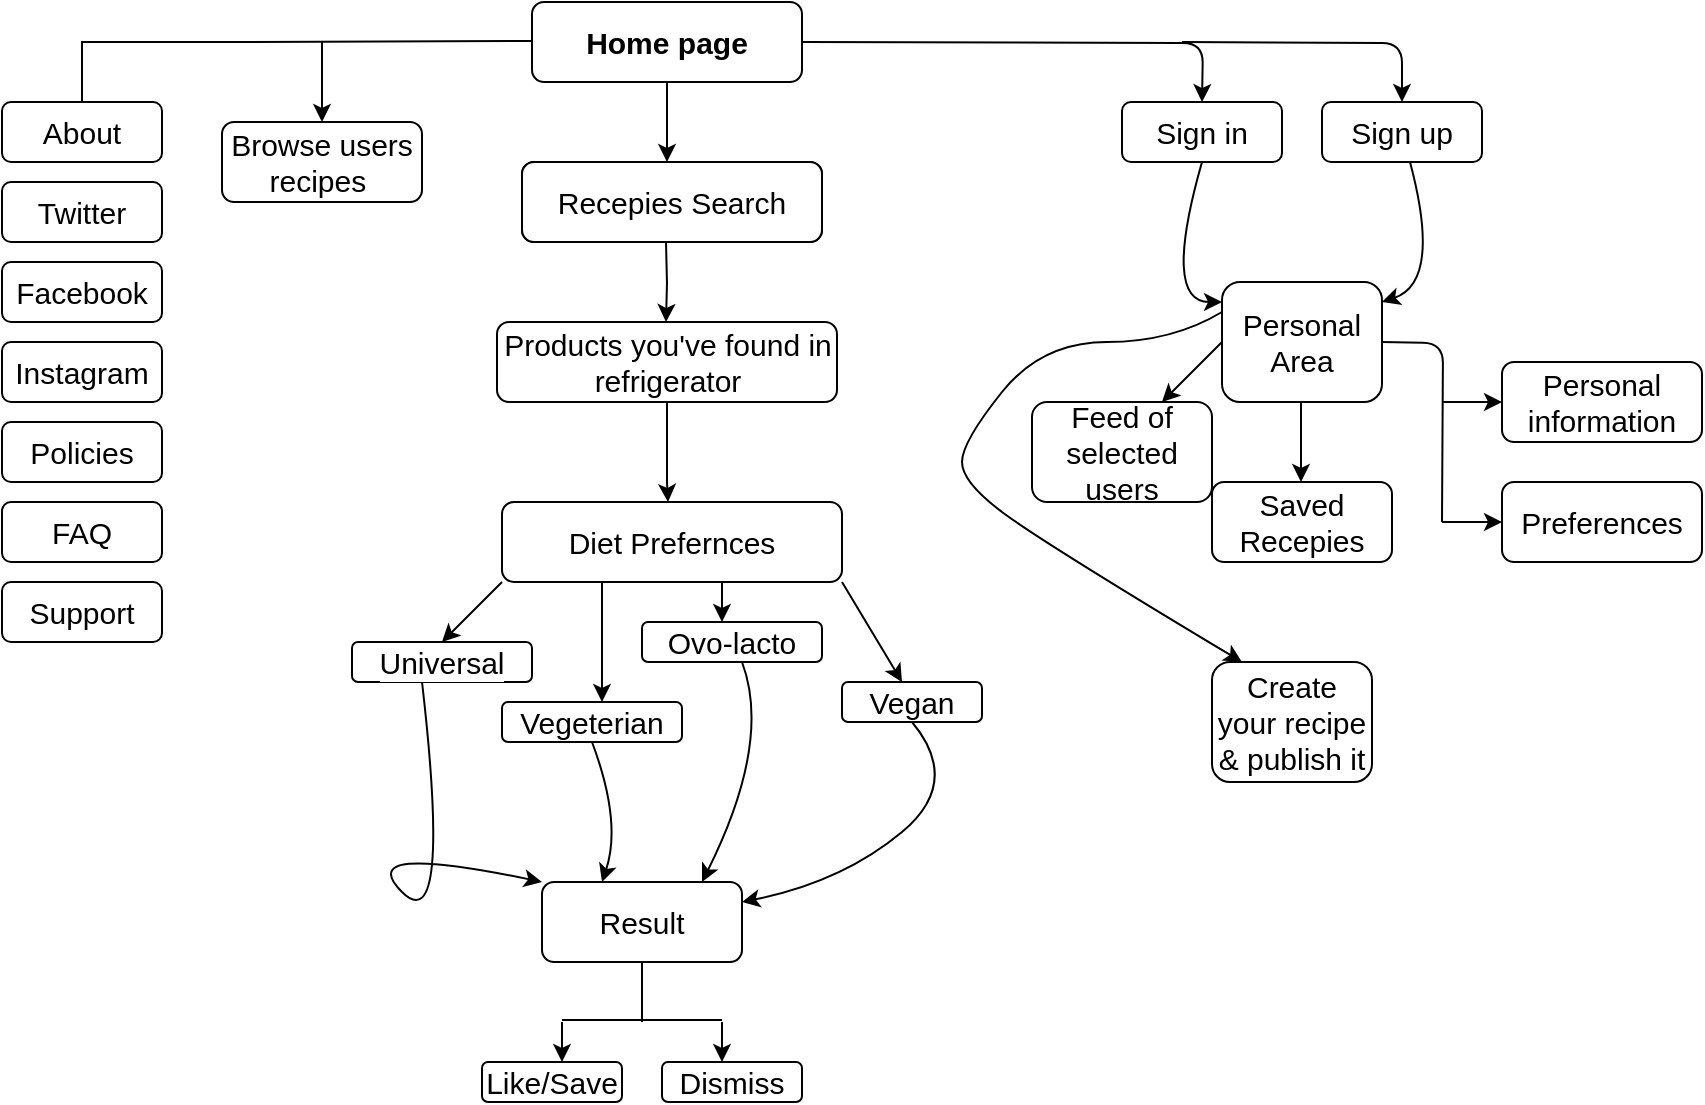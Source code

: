 <mxfile version="14.6.6" type="device"><diagram id="FvEPCoEnAdaSUszZ2npg" name="Page-1"><mxGraphModel dx="868" dy="460" grid="1" gridSize="10" guides="1" tooltips="1" connect="1" arrows="1" fold="1" page="1" pageScale="1" pageWidth="850" pageHeight="1100" math="0" shadow="0"><root><mxCell id="0"/><mxCell id="1" parent="0"/><mxCell id="4L67GhdB2T_NEzemqZNb-42" style="edgeStyle=orthogonalEdgeStyle;rounded=0;orthogonalLoop=1;jettySize=auto;html=1;fontSize=15;" edge="1" parent="1" source="4L67GhdB2T_NEzemqZNb-1"><mxGeometry relative="1" as="geometry"><mxPoint x="372.5" y="120" as="targetPoint"/></mxGeometry></mxCell><mxCell id="4L67GhdB2T_NEzemqZNb-1" value="Home page" style="rounded=1;whiteSpace=wrap;html=1;fontSize=15;fontStyle=1" vertex="1" parent="1"><mxGeometry x="305" y="40" width="135" height="40" as="geometry"/></mxCell><mxCell id="4L67GhdB2T_NEzemqZNb-4" value="" style="endArrow=classic;html=1;fontSize=15;edgeStyle=orthogonalEdgeStyle;" edge="1" parent="1"><mxGeometry width="50" height="50" relative="1" as="geometry"><mxPoint x="440" y="60" as="sourcePoint"/><mxPoint x="640" y="90" as="targetPoint"/></mxGeometry></mxCell><mxCell id="4L67GhdB2T_NEzemqZNb-6" value="Sign in" style="rounded=1;whiteSpace=wrap;html=1;fontSize=15;" vertex="1" parent="1"><mxGeometry x="600" y="90" width="80" height="30" as="geometry"/></mxCell><mxCell id="4L67GhdB2T_NEzemqZNb-9" value="Sign up" style="rounded=1;whiteSpace=wrap;html=1;fontSize=15;" vertex="1" parent="1"><mxGeometry x="700" y="90" width="80" height="30" as="geometry"/></mxCell><mxCell id="4L67GhdB2T_NEzemqZNb-11" value="" style="curved=1;endArrow=classic;html=1;fontSize=15;exitX=0.5;exitY=1;exitDx=0;exitDy=0;" edge="1" parent="1" source="4L67GhdB2T_NEzemqZNb-6"><mxGeometry width="50" height="50" relative="1" as="geometry"><mxPoint x="690" y="180" as="sourcePoint"/><mxPoint x="650" y="190" as="targetPoint"/><Array as="points"><mxPoint x="620" y="190"/></Array></mxGeometry></mxCell><mxCell id="4L67GhdB2T_NEzemqZNb-12" value="" style="curved=1;endArrow=classic;html=1;fontSize=15;" edge="1" parent="1" source="4L67GhdB2T_NEzemqZNb-9"><mxGeometry width="50" height="50" relative="1" as="geometry"><mxPoint x="750" y="130" as="sourcePoint"/><mxPoint x="730" y="190" as="targetPoint"/><Array as="points"><mxPoint x="760" y="180"/></Array></mxGeometry></mxCell><mxCell id="4L67GhdB2T_NEzemqZNb-14" value="Personal&lt;br&gt;Area" style="rounded=1;whiteSpace=wrap;html=1;fontSize=15;" vertex="1" parent="1"><mxGeometry x="650" y="180" width="80" height="60" as="geometry"/></mxCell><mxCell id="4L67GhdB2T_NEzemqZNb-15" value="" style="endArrow=none;html=1;fontSize=15;edgeStyle=orthogonalEdgeStyle;" edge="1" parent="1"><mxGeometry width="50" height="50" relative="1" as="geometry"><mxPoint x="730" y="210" as="sourcePoint"/><mxPoint x="760" y="300" as="targetPoint"/></mxGeometry></mxCell><mxCell id="4L67GhdB2T_NEzemqZNb-16" value="" style="endArrow=classic;html=1;fontSize=15;" edge="1" parent="1"><mxGeometry width="50" height="50" relative="1" as="geometry"><mxPoint x="760" y="240" as="sourcePoint"/><mxPoint x="790" y="240" as="targetPoint"/><Array as="points"><mxPoint x="760" y="240"/></Array></mxGeometry></mxCell><mxCell id="4L67GhdB2T_NEzemqZNb-17" value="Personal&lt;br&gt;information" style="rounded=1;whiteSpace=wrap;html=1;fontSize=15;" vertex="1" parent="1"><mxGeometry x="790" y="220" width="100" height="40" as="geometry"/></mxCell><mxCell id="4L67GhdB2T_NEzemqZNb-18" value="" style="endArrow=classic;html=1;fontSize=15;" edge="1" parent="1"><mxGeometry width="50" height="50" relative="1" as="geometry"><mxPoint x="760" y="300" as="sourcePoint"/><mxPoint x="790" y="300" as="targetPoint"/><Array as="points"><mxPoint x="760" y="300"/></Array></mxGeometry></mxCell><mxCell id="4L67GhdB2T_NEzemqZNb-19" value="" style="endArrow=classic;html=1;fontSize=15;edgeStyle=orthogonalEdgeStyle;entryX=0.5;entryY=0;entryDx=0;entryDy=0;" edge="1" parent="1" target="4L67GhdB2T_NEzemqZNb-9"><mxGeometry width="50" height="50" relative="1" as="geometry"><mxPoint x="630" y="60" as="sourcePoint"/><mxPoint x="740" y="60" as="targetPoint"/></mxGeometry></mxCell><mxCell id="4L67GhdB2T_NEzemqZNb-20" value="Preferences" style="rounded=1;whiteSpace=wrap;html=1;fontSize=15;" vertex="1" parent="1"><mxGeometry x="790" y="280" width="100" height="40" as="geometry"/></mxCell><mxCell id="4L67GhdB2T_NEzemqZNb-29" value="" style="endArrow=classic;html=1;fontSize=15;" edge="1" parent="1"><mxGeometry width="50" height="50" relative="1" as="geometry"><mxPoint x="689.5" y="240" as="sourcePoint"/><mxPoint x="689.5" y="280" as="targetPoint"/></mxGeometry></mxCell><mxCell id="4L67GhdB2T_NEzemqZNb-30" value="Saved&lt;br&gt;Recepies" style="rounded=1;whiteSpace=wrap;html=1;fontSize=15;" vertex="1" parent="1"><mxGeometry x="645" y="280" width="90" height="40" as="geometry"/></mxCell><mxCell id="4L67GhdB2T_NEzemqZNb-31" value="" style="endArrow=classic;html=1;fontSize=15;" edge="1" parent="1"><mxGeometry width="50" height="50" relative="1" as="geometry"><mxPoint x="650" y="210" as="sourcePoint"/><mxPoint x="620" y="240" as="targetPoint"/></mxGeometry></mxCell><mxCell id="4L67GhdB2T_NEzemqZNb-32" value="Feed of selected users" style="rounded=1;whiteSpace=wrap;html=1;fontSize=15;" vertex="1" parent="1"><mxGeometry x="555" y="240" width="90" height="50" as="geometry"/></mxCell><mxCell id="4L67GhdB2T_NEzemqZNb-35" value="" style="shape=partialRectangle;whiteSpace=wrap;html=1;bottom=0;right=0;fillColor=none;fontSize=15;" vertex="1" parent="1"><mxGeometry x="80" y="60" width="80" height="30" as="geometry"/></mxCell><mxCell id="4L67GhdB2T_NEzemqZNb-36" value="" style="endArrow=none;html=1;fontSize=15;entryX=1;entryY=0;entryDx=0;entryDy=0;" edge="1" parent="1" target="4L67GhdB2T_NEzemqZNb-35"><mxGeometry width="50" height="50" relative="1" as="geometry"><mxPoint x="305" y="59.5" as="sourcePoint"/><mxPoint x="40" y="60" as="targetPoint"/></mxGeometry></mxCell><mxCell id="4L67GhdB2T_NEzemqZNb-38" value="About" style="rounded=1;whiteSpace=wrap;html=1;fontSize=15;" vertex="1" parent="1"><mxGeometry x="40" y="90" width="80" height="30" as="geometry"/></mxCell><mxCell id="4L67GhdB2T_NEzemqZNb-39" value="Twitter" style="rounded=1;whiteSpace=wrap;html=1;fontSize=15;" vertex="1" parent="1"><mxGeometry x="40" y="130" width="80" height="30" as="geometry"/></mxCell><mxCell id="4L67GhdB2T_NEzemqZNb-40" value="Facebook" style="rounded=1;whiteSpace=wrap;html=1;fontSize=15;" vertex="1" parent="1"><mxGeometry x="40" y="170" width="80" height="30" as="geometry"/></mxCell><mxCell id="4L67GhdB2T_NEzemqZNb-41" value="Instagram" style="rounded=1;whiteSpace=wrap;html=1;fontSize=15;" vertex="1" parent="1"><mxGeometry x="40" y="210" width="80" height="30" as="geometry"/></mxCell><mxCell id="4L67GhdB2T_NEzemqZNb-43" value="Recepies Search" style="rounded=1;whiteSpace=wrap;html=1;fontSize=15;" vertex="1" parent="1"><mxGeometry x="300" y="120" width="150" height="40" as="geometry"/></mxCell><mxCell id="4L67GhdB2T_NEzemqZNb-44" value="Policies" style="rounded=1;whiteSpace=wrap;html=1;fontSize=15;" vertex="1" parent="1"><mxGeometry x="40" y="250" width="80" height="30" as="geometry"/></mxCell><mxCell id="4L67GhdB2T_NEzemqZNb-45" value="FAQ" style="rounded=1;whiteSpace=wrap;html=1;fontSize=15;" vertex="1" parent="1"><mxGeometry x="40" y="290" width="80" height="30" as="geometry"/></mxCell><mxCell id="4L67GhdB2T_NEzemqZNb-46" value="Support" style="rounded=1;whiteSpace=wrap;html=1;fontSize=15;" vertex="1" parent="1"><mxGeometry x="40" y="330" width="80" height="30" as="geometry"/></mxCell><mxCell id="4L67GhdB2T_NEzemqZNb-50" value="Diet Prefernces" style="rounded=1;whiteSpace=wrap;html=1;fontSize=15;" vertex="1" parent="1"><mxGeometry x="290" y="290" width="170" height="40" as="geometry"/></mxCell><mxCell id="4L67GhdB2T_NEzemqZNb-51" value="" style="endArrow=classic;html=1;fontSize=15;" edge="1" parent="1"><mxGeometry width="50" height="50" relative="1" as="geometry"><mxPoint x="290" y="330" as="sourcePoint"/><mxPoint x="260" y="360" as="targetPoint"/></mxGeometry></mxCell><mxCell id="4L67GhdB2T_NEzemqZNb-52" value="Universal" style="rounded=1;whiteSpace=wrap;html=1;fontSize=15;labelBackgroundColor=#ffffff;" vertex="1" parent="1"><mxGeometry x="215" y="360" width="90" height="20" as="geometry"/></mxCell><mxCell id="4L67GhdB2T_NEzemqZNb-53" value="" style="endArrow=classic;html=1;fontSize=15;" edge="1" parent="1"><mxGeometry width="50" height="50" relative="1" as="geometry"><mxPoint x="340" y="330" as="sourcePoint"/><mxPoint x="340" y="390" as="targetPoint"/></mxGeometry></mxCell><mxCell id="4L67GhdB2T_NEzemqZNb-54" value="Vegeterian" style="rounded=1;whiteSpace=wrap;html=1;fontSize=15;" vertex="1" parent="1"><mxGeometry x="290" y="390" width="90" height="20" as="geometry"/></mxCell><mxCell id="4L67GhdB2T_NEzemqZNb-55" value="" style="endArrow=classic;html=1;fontSize=15;" edge="1" parent="1"><mxGeometry width="50" height="50" relative="1" as="geometry"><mxPoint x="400" y="330" as="sourcePoint"/><mxPoint x="400" y="350" as="targetPoint"/></mxGeometry></mxCell><mxCell id="4L67GhdB2T_NEzemqZNb-56" value="Ovo-lacto" style="rounded=1;whiteSpace=wrap;html=1;fontSize=15;" vertex="1" parent="1"><mxGeometry x="360" y="350" width="90" height="20" as="geometry"/></mxCell><mxCell id="4L67GhdB2T_NEzemqZNb-58" value="" style="endArrow=classic;html=1;fontSize=15;" edge="1" parent="1"><mxGeometry width="50" height="50" relative="1" as="geometry"><mxPoint x="460" y="330" as="sourcePoint"/><mxPoint x="490" y="380" as="targetPoint"/></mxGeometry></mxCell><mxCell id="4L67GhdB2T_NEzemqZNb-59" value="Vegan" style="rounded=1;whiteSpace=wrap;html=1;fontSize=15;" vertex="1" parent="1"><mxGeometry x="460" y="380" width="70" height="20" as="geometry"/></mxCell><mxCell id="4L67GhdB2T_NEzemqZNb-62" value="" style="edgeStyle=orthogonalEdgeStyle;rounded=0;orthogonalLoop=1;jettySize=auto;html=1;fontSize=15;" edge="1" parent="1" source="4L67GhdB2T_NEzemqZNb-60"><mxGeometry relative="1" as="geometry"><mxPoint x="373" y="290" as="targetPoint"/><Array as="points"><mxPoint x="373" y="280"/><mxPoint x="373" y="280"/></Array></mxGeometry></mxCell><mxCell id="4L67GhdB2T_NEzemqZNb-60" value="Products you've found in refrigerator" style="rounded=1;whiteSpace=wrap;html=1;fontSize=15;" vertex="1" parent="1"><mxGeometry x="287.5" y="200" width="170" height="40" as="geometry"/></mxCell><mxCell id="4L67GhdB2T_NEzemqZNb-63" value="" style="curved=1;endArrow=classic;html=1;fontSize=15;exitX=0.389;exitY=1;exitDx=0;exitDy=0;exitPerimeter=0;" edge="1" parent="1" source="4L67GhdB2T_NEzemqZNb-52"><mxGeometry width="50" height="50" relative="1" as="geometry"><mxPoint x="215" y="510" as="sourcePoint"/><mxPoint x="310" y="480" as="targetPoint"/><Array as="points"><mxPoint x="265" y="510"/><mxPoint x="215" y="460"/></Array></mxGeometry></mxCell><mxCell id="4L67GhdB2T_NEzemqZNb-64" value="" style="curved=1;endArrow=classic;html=1;fontSize=15;exitX=0.5;exitY=1;exitDx=0;exitDy=0;" edge="1" parent="1" source="4L67GhdB2T_NEzemqZNb-54"><mxGeometry width="50" height="50" relative="1" as="geometry"><mxPoint x="427.5" y="520" as="sourcePoint"/><mxPoint x="340" y="480" as="targetPoint"/><Array as="points"><mxPoint x="350" y="450"/></Array></mxGeometry></mxCell><mxCell id="4L67GhdB2T_NEzemqZNb-65" value="" style="curved=1;endArrow=classic;html=1;fontSize=15;exitX=0.5;exitY=1;exitDx=0;exitDy=0;" edge="1" parent="1"><mxGeometry width="50" height="50" relative="1" as="geometry"><mxPoint x="410" y="370" as="sourcePoint"/><mxPoint x="390" y="480" as="targetPoint"/><Array as="points"><mxPoint x="425" y="410"/></Array></mxGeometry></mxCell><mxCell id="4L67GhdB2T_NEzemqZNb-66" value="" style="curved=1;endArrow=classic;html=1;fontSize=15;exitX=0.389;exitY=1;exitDx=0;exitDy=0;exitPerimeter=0;entryX=1;entryY=0.25;entryDx=0;entryDy=0;" edge="1" parent="1" target="4L67GhdB2T_NEzemqZNb-67"><mxGeometry width="50" height="50" relative="1" as="geometry"><mxPoint x="495.01" y="400" as="sourcePoint"/><mxPoint x="420" y="490" as="targetPoint"/><Array as="points"><mxPoint x="520" y="430"/><mxPoint x="460" y="480"/></Array></mxGeometry></mxCell><mxCell id="4L67GhdB2T_NEzemqZNb-67" value="Result" style="rounded=1;whiteSpace=wrap;html=1;fontSize=15;" vertex="1" parent="1"><mxGeometry x="310" y="480" width="100" height="40" as="geometry"/></mxCell><mxCell id="4L67GhdB2T_NEzemqZNb-70" value="" style="endArrow=none;html=1;fontSize=15;entryX=0.5;entryY=1;entryDx=0;entryDy=0;" edge="1" parent="1" target="4L67GhdB2T_NEzemqZNb-67"><mxGeometry width="50" height="50" relative="1" as="geometry"><mxPoint x="360" y="550" as="sourcePoint"/><mxPoint x="385" y="520" as="targetPoint"/></mxGeometry></mxCell><mxCell id="4L67GhdB2T_NEzemqZNb-71" value="" style="endArrow=none;html=1;fontSize=15;" edge="1" parent="1"><mxGeometry width="50" height="50" relative="1" as="geometry"><mxPoint x="320" y="549" as="sourcePoint"/><mxPoint x="400" y="549" as="targetPoint"/><Array as="points"><mxPoint x="380" y="549"/></Array></mxGeometry></mxCell><mxCell id="4L67GhdB2T_NEzemqZNb-72" value="" style="endArrow=classic;html=1;fontSize=15;" edge="1" parent="1"><mxGeometry width="50" height="50" relative="1" as="geometry"><mxPoint x="400" y="550" as="sourcePoint"/><mxPoint x="400" y="570" as="targetPoint"/></mxGeometry></mxCell><mxCell id="4L67GhdB2T_NEzemqZNb-73" value="" style="endArrow=classic;html=1;fontSize=15;" edge="1" parent="1"><mxGeometry width="50" height="50" relative="1" as="geometry"><mxPoint x="320" y="550" as="sourcePoint"/><mxPoint x="320" y="570" as="targetPoint"/></mxGeometry></mxCell><mxCell id="4L67GhdB2T_NEzemqZNb-74" value="Dismiss" style="rounded=1;whiteSpace=wrap;html=1;fontSize=15;" vertex="1" parent="1"><mxGeometry x="370" y="570" width="70" height="20" as="geometry"/></mxCell><mxCell id="4L67GhdB2T_NEzemqZNb-75" value="Like/Save" style="rounded=1;whiteSpace=wrap;html=1;fontSize=15;" vertex="1" parent="1"><mxGeometry x="280" y="570" width="70" height="20" as="geometry"/></mxCell><mxCell id="4L67GhdB2T_NEzemqZNb-76" value="" style="curved=1;endArrow=classic;html=1;fontSize=15;exitX=0;exitY=0.25;exitDx=0;exitDy=0;" edge="1" parent="1" source="4L67GhdB2T_NEzemqZNb-14"><mxGeometry width="50" height="50" relative="1" as="geometry"><mxPoint x="575" y="210" as="sourcePoint"/><mxPoint x="660" y="370" as="targetPoint"/><Array as="points"><mxPoint x="625" y="210"/><mxPoint x="560" y="210"/><mxPoint x="520" y="260"/><mxPoint x="520" y="280"/><mxPoint x="560" y="310"/></Array></mxGeometry></mxCell><mxCell id="4L67GhdB2T_NEzemqZNb-77" value="Create your recipe &amp;amp; publish it" style="rounded=1;whiteSpace=wrap;html=1;fontSize=15;" vertex="1" parent="1"><mxGeometry x="645" y="370" width="80" height="60" as="geometry"/></mxCell><mxCell id="4L67GhdB2T_NEzemqZNb-79" style="edgeStyle=orthogonalEdgeStyle;rounded=0;orthogonalLoop=1;jettySize=auto;html=1;fontSize=15;" edge="1" parent="1"><mxGeometry relative="1" as="geometry"><mxPoint x="372" y="200" as="targetPoint"/><mxPoint x="372" y="160" as="sourcePoint"/></mxGeometry></mxCell><mxCell id="4L67GhdB2T_NEzemqZNb-80" style="edgeStyle=orthogonalEdgeStyle;rounded=0;orthogonalLoop=1;jettySize=auto;html=1;fontSize=15;" edge="1" parent="1"><mxGeometry relative="1" as="geometry"><mxPoint x="200" y="100" as="targetPoint"/><mxPoint x="200" y="60" as="sourcePoint"/><Array as="points"><mxPoint x="200" y="80"/><mxPoint x="200" y="80"/></Array></mxGeometry></mxCell><mxCell id="4L67GhdB2T_NEzemqZNb-81" value="Recepies Search" style="rounded=1;whiteSpace=wrap;html=1;fontSize=15;" vertex="1" parent="1"><mxGeometry x="300" y="120" width="150" height="40" as="geometry"/></mxCell><mxCell id="4L67GhdB2T_NEzemqZNb-82" value="Browse users recipes&amp;nbsp;" style="rounded=1;whiteSpace=wrap;html=1;fontSize=15;" vertex="1" parent="1"><mxGeometry x="150" y="100" width="100" height="40" as="geometry"/></mxCell></root></mxGraphModel></diagram></mxfile>